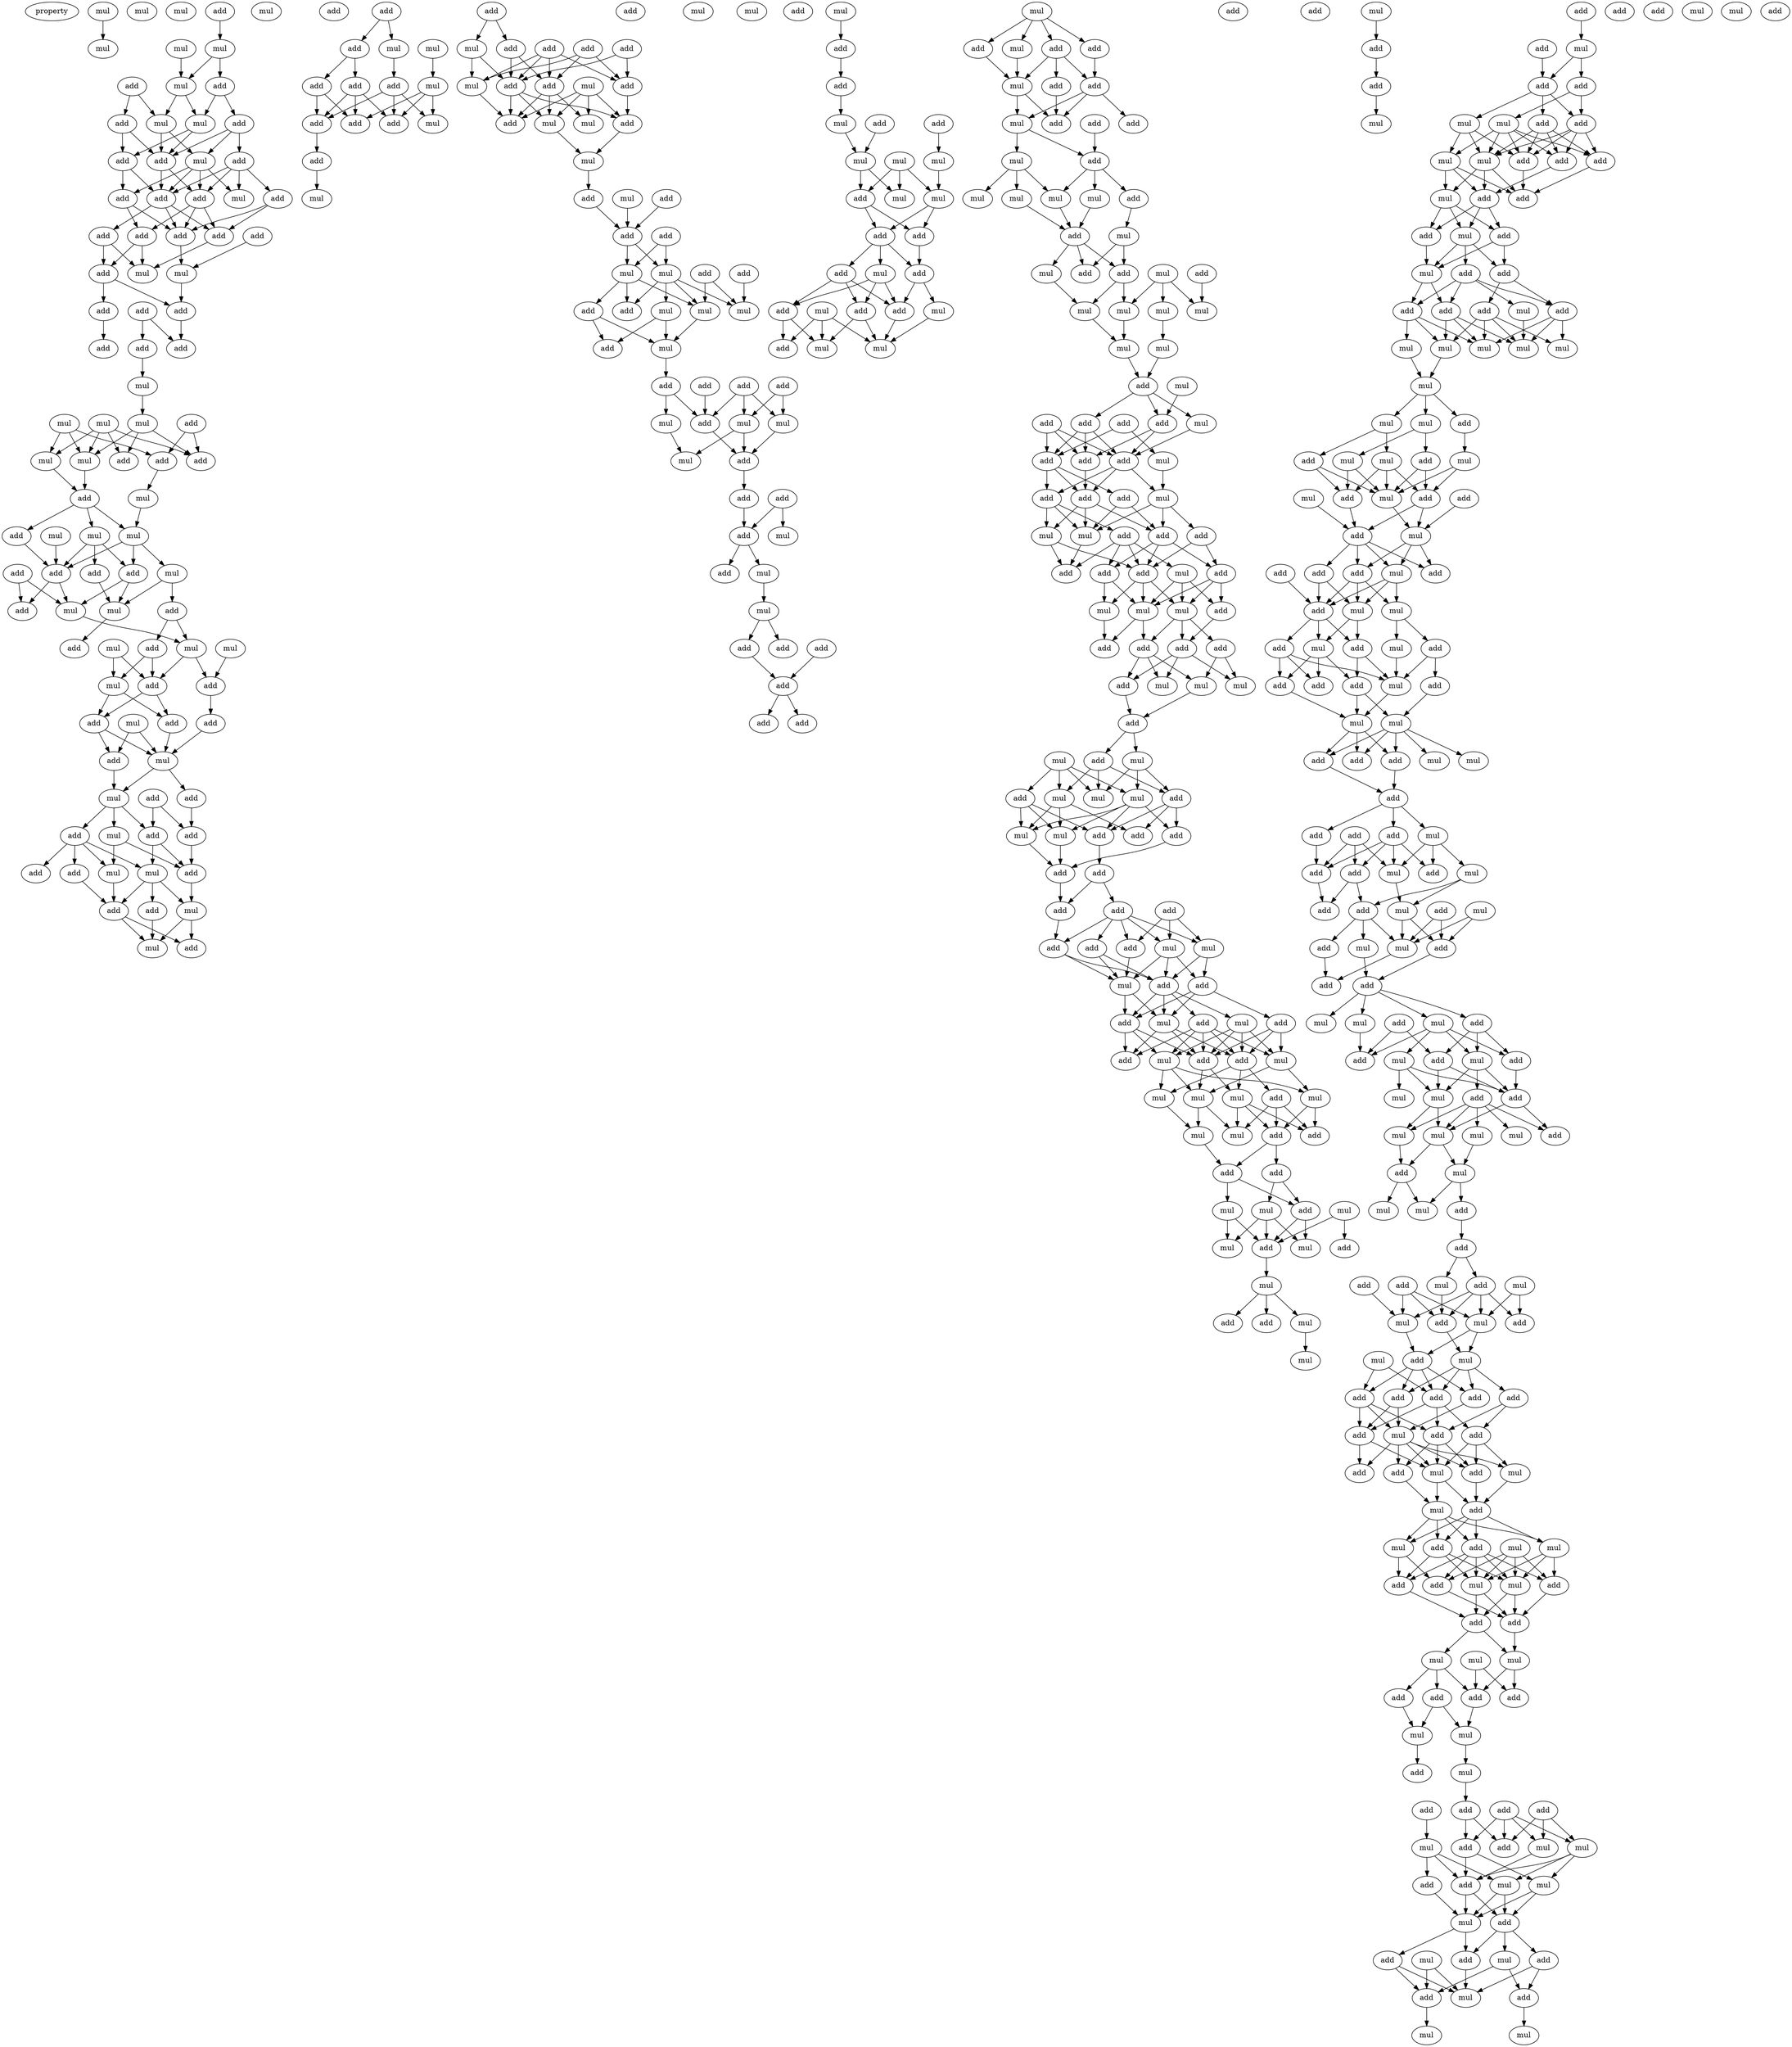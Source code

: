 digraph {
    node [fontcolor=black]
    property [mul=2,lf=1.5]
    0 [ label = mul ];
    1 [ label = mul ];
    2 [ label = mul ];
    3 [ label = mul ];
    4 [ label = add ];
    5 [ label = mul ];
    6 [ label = mul ];
    7 [ label = mul ];
    8 [ label = add ];
    9 [ label = mul ];
    10 [ label = add ];
    11 [ label = add ];
    12 [ label = add ];
    13 [ label = mul ];
    14 [ label = mul ];
    15 [ label = add ];
    16 [ label = add ];
    17 [ label = add ];
    18 [ label = mul ];
    19 [ label = mul ];
    20 [ label = add ];
    21 [ label = add ];
    22 [ label = add ];
    23 [ label = add ];
    24 [ label = add ];
    25 [ label = add ];
    26 [ label = add ];
    27 [ label = add ];
    28 [ label = add ];
    29 [ label = add ];
    30 [ label = mul ];
    31 [ label = mul ];
    32 [ label = add ];
    33 [ label = add ];
    34 [ label = add ];
    35 [ label = add ];
    36 [ label = add ];
    37 [ label = add ];
    38 [ label = add ];
    39 [ label = mul ];
    40 [ label = add ];
    41 [ label = mul ];
    42 [ label = mul ];
    43 [ label = mul ];
    44 [ label = mul ];
    45 [ label = add ];
    46 [ label = add ];
    47 [ label = mul ];
    48 [ label = add ];
    49 [ label = mul ];
    50 [ label = add ];
    51 [ label = mul ];
    52 [ label = mul ];
    53 [ label = mul ];
    54 [ label = add ];
    55 [ label = add ];
    56 [ label = add ];
    57 [ label = add ];
    58 [ label = mul ];
    59 [ label = add ];
    60 [ label = mul ];
    61 [ label = add ];
    62 [ label = mul ];
    63 [ label = add ];
    64 [ label = add ];
    65 [ label = mul ];
    66 [ label = mul ];
    67 [ label = mul ];
    68 [ label = add ];
    69 [ label = add ];
    70 [ label = add ];
    71 [ label = mul ];
    72 [ label = mul ];
    73 [ label = add ];
    74 [ label = add ];
    75 [ label = add ];
    76 [ label = mul ];
    77 [ label = add ];
    78 [ label = mul ];
    79 [ label = add ];
    80 [ label = add ];
    81 [ label = add ];
    82 [ label = add ];
    83 [ label = mul ];
    84 [ label = add ];
    85 [ label = add ];
    86 [ label = add ];
    87 [ label = mul ];
    88 [ label = add ];
    89 [ label = mul ];
    90 [ label = mul ];
    91 [ label = add ];
    92 [ label = add ];
    93 [ label = add ];
    94 [ label = add ];
    95 [ label = mul ];
    96 [ label = mul ];
    97 [ label = add ];
    98 [ label = mul ];
    99 [ label = mul ];
    100 [ label = add ];
    101 [ label = add ];
    102 [ label = add ];
    103 [ label = add ];
    104 [ label = add ];
    105 [ label = add ];
    106 [ label = mul ];
    107 [ label = add ];
    108 [ label = mul ];
    109 [ label = add ];
    110 [ label = add ];
    111 [ label = add ];
    112 [ label = mul ];
    113 [ label = add ];
    114 [ label = add ];
    115 [ label = add ];
    116 [ label = mul ];
    117 [ label = add ];
    118 [ label = add ];
    119 [ label = mul ];
    120 [ label = add ];
    121 [ label = add ];
    122 [ label = mul ];
    123 [ label = mul ];
    124 [ label = mul ];
    125 [ label = mul ];
    126 [ label = add ];
    127 [ label = add ];
    128 [ label = add ];
    129 [ label = add ];
    130 [ label = add ];
    131 [ label = mul ];
    132 [ label = mul ];
    133 [ label = mul ];
    134 [ label = add ];
    135 [ label = add ];
    136 [ label = mul ];
    137 [ label = add ];
    138 [ label = mul ];
    139 [ label = mul ];
    140 [ label = add ];
    141 [ label = add ];
    142 [ label = mul ];
    143 [ label = add ];
    144 [ label = add ];
    145 [ label = add ];
    146 [ label = add ];
    147 [ label = mul ];
    148 [ label = mul ];
    149 [ label = add ];
    150 [ label = mul ];
    151 [ label = add ];
    152 [ label = mul ];
    153 [ label = add ];
    154 [ label = add ];
    155 [ label = mul ];
    156 [ label = add ];
    157 [ label = add ];
    158 [ label = mul ];
    159 [ label = mul ];
    160 [ label = add ];
    161 [ label = add ];
    162 [ label = add ];
    163 [ label = add ];
    164 [ label = add ];
    165 [ label = mul ];
    166 [ label = add ];
    167 [ label = add ];
    168 [ label = mul ];
    169 [ label = add ];
    170 [ label = add ];
    171 [ label = mul ];
    172 [ label = add ];
    173 [ label = add ];
    174 [ label = mul ];
    175 [ label = mul ];
    176 [ label = mul ];
    177 [ label = mul ];
    178 [ label = add ];
    179 [ label = mul ];
    180 [ label = add ];
    181 [ label = add ];
    182 [ label = add ];
    183 [ label = add ];
    184 [ label = mul ];
    185 [ label = add ];
    186 [ label = add ];
    187 [ label = add ];
    188 [ label = mul ];
    189 [ label = mul ];
    190 [ label = mul ];
    191 [ label = add ];
    192 [ label = mul ];
    193 [ label = mul ];
    194 [ label = add ];
    195 [ label = add ];
    196 [ label = mul ];
    197 [ label = add ];
    198 [ label = add ];
    199 [ label = mul ];
    200 [ label = add ];
    201 [ label = add ];
    202 [ label = add ];
    203 [ label = add ];
    204 [ label = add ];
    205 [ label = mul ];
    206 [ label = mul ];
    207 [ label = add ];
    208 [ label = mul ];
    209 [ label = add ];
    210 [ label = mul ];
    211 [ label = mul ];
    212 [ label = mul ];
    213 [ label = add ];
    214 [ label = mul ];
    215 [ label = add ];
    216 [ label = add ];
    217 [ label = add ];
    218 [ label = mul ];
    219 [ label = mul ];
    220 [ label = mul ];
    221 [ label = mul ];
    222 [ label = mul ];
    223 [ label = mul ];
    224 [ label = mul ];
    225 [ label = mul ];
    226 [ label = add ];
    227 [ label = mul ];
    228 [ label = add ];
    229 [ label = mul ];
    230 [ label = add ];
    231 [ label = add ];
    232 [ label = add ];
    233 [ label = add ];
    234 [ label = add ];
    235 [ label = add ];
    236 [ label = mul ];
    237 [ label = add ];
    238 [ label = add ];
    239 [ label = add ];
    240 [ label = mul ];
    241 [ label = add ];
    242 [ label = mul ];
    243 [ label = add ];
    244 [ label = add ];
    245 [ label = mul ];
    246 [ label = mul ];
    247 [ label = add ];
    248 [ label = add ];
    249 [ label = add ];
    250 [ label = add ];
    251 [ label = mul ];
    252 [ label = add ];
    253 [ label = mul ];
    254 [ label = mul ];
    255 [ label = add ];
    256 [ label = add ];
    257 [ label = add ];
    258 [ label = add ];
    259 [ label = mul ];
    260 [ label = add ];
    261 [ label = mul ];
    262 [ label = mul ];
    263 [ label = add ];
    264 [ label = mul ];
    265 [ label = mul ];
    266 [ label = add ];
    267 [ label = mul ];
    268 [ label = add ];
    269 [ label = mul ];
    270 [ label = mul ];
    271 [ label = add ];
    272 [ label = add ];
    273 [ label = mul ];
    274 [ label = add ];
    275 [ label = add ];
    276 [ label = mul ];
    277 [ label = add ];
    278 [ label = add ];
    279 [ label = add ];
    280 [ label = add ];
    281 [ label = add ];
    282 [ label = mul ];
    283 [ label = add ];
    284 [ label = add ];
    285 [ label = mul ];
    286 [ label = add ];
    287 [ label = add ];
    288 [ label = add ];
    289 [ label = mul ];
    290 [ label = add ];
    291 [ label = mul ];
    292 [ label = add ];
    293 [ label = add ];
    294 [ label = mul ];
    295 [ label = add ];
    296 [ label = add ];
    297 [ label = add ];
    298 [ label = mul ];
    299 [ label = mul ];
    300 [ label = mul ];
    301 [ label = mul ];
    302 [ label = mul ];
    303 [ label = add ];
    304 [ label = mul ];
    305 [ label = add ];
    306 [ label = add ];
    307 [ label = mul ];
    308 [ label = mul ];
    309 [ label = add ];
    310 [ label = add ];
    311 [ label = mul ];
    312 [ label = add ];
    313 [ label = mul ];
    314 [ label = mul ];
    315 [ label = mul ];
    316 [ label = add ];
    317 [ label = add ];
    318 [ label = mul ];
    319 [ label = mul ];
    320 [ label = add ];
    321 [ label = mul ];
    322 [ label = add ];
    323 [ label = add ];
    324 [ label = mul ];
    325 [ label = add ];
    326 [ label = mul ];
    327 [ label = add ];
    328 [ label = add ];
    329 [ label = mul ];
    330 [ label = mul ];
    331 [ label = add ];
    332 [ label = add ];
    333 [ label = add ];
    334 [ label = add ];
    335 [ label = add ];
    336 [ label = mul ];
    337 [ label = mul ];
    338 [ label = add ];
    339 [ label = add ];
    340 [ label = mul ];
    341 [ label = add ];
    342 [ label = mul ];
    343 [ label = add ];
    344 [ label = add ];
    345 [ label = mul ];
    346 [ label = add ];
    347 [ label = mul ];
    348 [ label = add ];
    349 [ label = add ];
    350 [ label = add ];
    351 [ label = add ];
    352 [ label = mul ];
    353 [ label = add ];
    354 [ label = add ];
    355 [ label = mul ];
    356 [ label = add ];
    357 [ label = add ];
    358 [ label = mul ];
    359 [ label = mul ];
    360 [ label = mul ];
    361 [ label = mul ];
    362 [ label = mul ];
    363 [ label = mul ];
    364 [ label = mul ];
    365 [ label = add ];
    366 [ label = add ];
    367 [ label = mul ];
    368 [ label = add ];
    369 [ label = mul ];
    370 [ label = add ];
    371 [ label = mul ];
    372 [ label = mul ];
    373 [ label = add ];
    374 [ label = add ];
    375 [ label = mul ];
    376 [ label = add ];
    377 [ label = mul ];
    378 [ label = add ];
    379 [ label = mul ];
    380 [ label = add ];
    381 [ label = mul ];
    382 [ label = add ];
    383 [ label = add ];
    384 [ label = add ];
    385 [ label = mul ];
    386 [ label = mul ];
    387 [ label = add ];
    388 [ label = add ];
    389 [ label = mul ];
    390 [ label = add ];
    391 [ label = mul ];
    392 [ label = add ];
    393 [ label = mul ];
    394 [ label = add ];
    395 [ label = add ];
    396 [ label = add ];
    397 [ label = add ];
    398 [ label = mul ];
    399 [ label = mul ];
    400 [ label = mul ];
    401 [ label = add ];
    402 [ label = add ];
    403 [ label = mul ];
    404 [ label = add ];
    405 [ label = add ];
    406 [ label = add ];
    407 [ label = add ];
    408 [ label = mul ];
    409 [ label = add ];
    410 [ label = add ];
    411 [ label = add ];
    412 [ label = mul ];
    413 [ label = add ];
    414 [ label = mul ];
    415 [ label = add ];
    416 [ label = mul ];
    417 [ label = add ];
    418 [ label = mul ];
    419 [ label = add ];
    420 [ label = mul ];
    421 [ label = mul ];
    422 [ label = add ];
    423 [ label = add ];
    424 [ label = add ];
    425 [ label = add ];
    426 [ label = add ];
    427 [ label = mul ];
    428 [ label = add ];
    429 [ label = mul ];
    430 [ label = mul ];
    431 [ label = mul ];
    432 [ label = add ];
    433 [ label = mul ];
    434 [ label = add ];
    435 [ label = add ];
    436 [ label = add ];
    437 [ label = mul ];
    438 [ label = add ];
    439 [ label = mul ];
    440 [ label = mul ];
    441 [ label = mul ];
    442 [ label = mul ];
    443 [ label = add ];
    444 [ label = mul ];
    445 [ label = mul ];
    446 [ label = add ];
    447 [ label = mul ];
    448 [ label = mul ];
    449 [ label = add ];
    450 [ label = mul ];
    451 [ label = add ];
    452 [ label = mul ];
    453 [ label = mul ];
    454 [ label = add ];
    455 [ label = add ];
    456 [ label = add ];
    457 [ label = add ];
    458 [ label = mul ];
    459 [ label = add ];
    460 [ label = mul ];
    461 [ label = mul ];
    462 [ label = add ];
    463 [ label = mul ];
    464 [ label = add ];
    465 [ label = add ];
    466 [ label = add ];
    467 [ label = add ];
    468 [ label = add ];
    469 [ label = mul ];
    470 [ label = add ];
    471 [ label = add ];
    472 [ label = add ];
    473 [ label = add ];
    474 [ label = add ];
    475 [ label = add ];
    476 [ label = mul ];
    477 [ label = mul ];
    478 [ label = add ];
    479 [ label = mul ];
    480 [ label = mul ];
    481 [ label = mul ];
    482 [ label = add ];
    483 [ label = add ];
    484 [ label = mul ];
    485 [ label = add ];
    486 [ label = mul ];
    487 [ label = add ];
    488 [ label = mul ];
    489 [ label = add ];
    490 [ label = add ];
    491 [ label = add ];
    492 [ label = mul ];
    493 [ label = mul ];
    494 [ label = mul ];
    495 [ label = add ];
    496 [ label = add ];
    497 [ label = add ];
    498 [ label = add ];
    499 [ label = mul ];
    500 [ label = mul ];
    501 [ label = mul ];
    502 [ label = add ];
    503 [ label = add ];
    504 [ label = add ];
    505 [ label = add ];
    506 [ label = add ];
    507 [ label = mul ];
    508 [ label = mul ];
    509 [ label = add ];
    510 [ label = mul ];
    511 [ label = add ];
    512 [ label = mul ];
    513 [ label = add ];
    514 [ label = add ];
    515 [ label = mul ];
    516 [ label = mul ];
    517 [ label = add ];
    518 [ label = mul ];
    519 [ label = add ];
    520 [ label = add ];
    521 [ label = add ];
    522 [ label = mul ];
    523 [ label = add ];
    524 [ label = add ];
    525 [ label = mul ];
    526 [ label = mul ];
    527 [ label = mul ];
    528 [ label = mul ];
    529 [ label = add ];
    0 -> 3 [ name = 0 ];
    4 -> 7 [ name = 1 ];
    6 -> 9 [ name = 2 ];
    7 -> 9 [ name = 3 ];
    7 -> 10 [ name = 4 ];
    8 -> 11 [ name = 5 ];
    8 -> 14 [ name = 6 ];
    9 -> 13 [ name = 7 ];
    9 -> 14 [ name = 8 ];
    10 -> 12 [ name = 9 ];
    10 -> 13 [ name = 10 ];
    11 -> 15 [ name = 11 ];
    11 -> 17 [ name = 12 ];
    12 -> 16 [ name = 13 ];
    12 -> 17 [ name = 14 ];
    12 -> 18 [ name = 15 ];
    13 -> 15 [ name = 16 ];
    13 -> 17 [ name = 17 ];
    14 -> 17 [ name = 18 ];
    14 -> 18 [ name = 19 ];
    15 -> 20 [ name = 20 ];
    15 -> 22 [ name = 21 ];
    16 -> 19 [ name = 22 ];
    16 -> 20 [ name = 23 ];
    16 -> 21 [ name = 24 ];
    16 -> 23 [ name = 25 ];
    17 -> 20 [ name = 26 ];
    17 -> 23 [ name = 27 ];
    18 -> 19 [ name = 28 ];
    18 -> 20 [ name = 29 ];
    18 -> 22 [ name = 30 ];
    18 -> 23 [ name = 31 ];
    20 -> 24 [ name = 32 ];
    20 -> 25 [ name = 33 ];
    20 -> 28 [ name = 34 ];
    21 -> 25 [ name = 35 ];
    21 -> 28 [ name = 36 ];
    22 -> 25 [ name = 37 ];
    22 -> 27 [ name = 38 ];
    23 -> 25 [ name = 39 ];
    23 -> 27 [ name = 40 ];
    23 -> 28 [ name = 41 ];
    24 -> 29 [ name = 42 ];
    24 -> 31 [ name = 43 ];
    25 -> 30 [ name = 44 ];
    26 -> 30 [ name = 45 ];
    27 -> 29 [ name = 46 ];
    27 -> 31 [ name = 47 ];
    28 -> 31 [ name = 48 ];
    29 -> 32 [ name = 49 ];
    29 -> 34 [ name = 50 ];
    30 -> 32 [ name = 51 ];
    32 -> 35 [ name = 52 ];
    33 -> 35 [ name = 53 ];
    33 -> 37 [ name = 54 ];
    34 -> 38 [ name = 55 ];
    37 -> 39 [ name = 56 ];
    39 -> 42 [ name = 57 ];
    40 -> 46 [ name = 58 ];
    40 -> 48 [ name = 59 ];
    41 -> 44 [ name = 60 ];
    41 -> 45 [ name = 61 ];
    41 -> 46 [ name = 62 ];
    41 -> 47 [ name = 63 ];
    42 -> 44 [ name = 64 ];
    42 -> 45 [ name = 65 ];
    42 -> 46 [ name = 66 ];
    43 -> 44 [ name = 67 ];
    43 -> 47 [ name = 68 ];
    43 -> 48 [ name = 69 ];
    44 -> 50 [ name = 70 ];
    47 -> 50 [ name = 71 ];
    48 -> 49 [ name = 72 ];
    49 -> 52 [ name = 73 ];
    50 -> 51 [ name = 74 ];
    50 -> 52 [ name = 75 ];
    50 -> 54 [ name = 76 ];
    51 -> 55 [ name = 77 ];
    51 -> 56 [ name = 78 ];
    51 -> 59 [ name = 79 ];
    52 -> 55 [ name = 80 ];
    52 -> 56 [ name = 81 ];
    52 -> 58 [ name = 82 ];
    53 -> 56 [ name = 83 ];
    54 -> 56 [ name = 84 ];
    55 -> 60 [ name = 85 ];
    55 -> 62 [ name = 86 ];
    56 -> 60 [ name = 87 ];
    56 -> 63 [ name = 88 ];
    57 -> 60 [ name = 89 ];
    57 -> 63 [ name = 90 ];
    58 -> 61 [ name = 91 ];
    58 -> 62 [ name = 92 ];
    59 -> 62 [ name = 93 ];
    60 -> 67 [ name = 94 ];
    61 -> 67 [ name = 95 ];
    61 -> 68 [ name = 96 ];
    62 -> 64 [ name = 97 ];
    65 -> 69 [ name = 98 ];
    66 -> 70 [ name = 99 ];
    66 -> 71 [ name = 100 ];
    67 -> 69 [ name = 101 ];
    67 -> 70 [ name = 102 ];
    68 -> 70 [ name = 103 ];
    68 -> 71 [ name = 104 ];
    69 -> 74 [ name = 105 ];
    70 -> 73 [ name = 106 ];
    70 -> 75 [ name = 107 ];
    71 -> 73 [ name = 108 ];
    71 -> 75 [ name = 109 ];
    72 -> 76 [ name = 110 ];
    72 -> 77 [ name = 111 ];
    73 -> 76 [ name = 112 ];
    73 -> 77 [ name = 113 ];
    74 -> 76 [ name = 114 ];
    75 -> 76 [ name = 115 ];
    76 -> 78 [ name = 116 ];
    76 -> 80 [ name = 117 ];
    77 -> 78 [ name = 118 ];
    78 -> 81 [ name = 119 ];
    78 -> 82 [ name = 120 ];
    78 -> 83 [ name = 121 ];
    79 -> 82 [ name = 122 ];
    79 -> 84 [ name = 123 ];
    80 -> 84 [ name = 124 ];
    81 -> 85 [ name = 125 ];
    81 -> 86 [ name = 126 ];
    81 -> 87 [ name = 127 ];
    81 -> 89 [ name = 128 ];
    82 -> 88 [ name = 129 ];
    82 -> 89 [ name = 130 ];
    83 -> 87 [ name = 131 ];
    83 -> 88 [ name = 132 ];
    84 -> 88 [ name = 133 ];
    85 -> 92 [ name = 134 ];
    87 -> 92 [ name = 135 ];
    88 -> 90 [ name = 136 ];
    89 -> 90 [ name = 137 ];
    89 -> 91 [ name = 138 ];
    89 -> 92 [ name = 139 ];
    90 -> 94 [ name = 140 ];
    90 -> 95 [ name = 141 ];
    91 -> 95 [ name = 142 ];
    92 -> 94 [ name = 143 ];
    92 -> 95 [ name = 144 ];
    93 -> 96 [ name = 145 ];
    93 -> 97 [ name = 146 ];
    96 -> 101 [ name = 147 ];
    97 -> 100 [ name = 148 ];
    97 -> 102 [ name = 149 ];
    98 -> 99 [ name = 150 ];
    99 -> 104 [ name = 151 ];
    99 -> 105 [ name = 152 ];
    99 -> 106 [ name = 153 ];
    100 -> 103 [ name = 154 ];
    100 -> 105 [ name = 155 ];
    101 -> 103 [ name = 156 ];
    101 -> 104 [ name = 157 ];
    101 -> 106 [ name = 158 ];
    102 -> 103 [ name = 159 ];
    102 -> 104 [ name = 160 ];
    102 -> 105 [ name = 161 ];
    103 -> 107 [ name = 162 ];
    107 -> 108 [ name = 163 ];
    109 -> 112 [ name = 164 ];
    109 -> 114 [ name = 165 ];
    110 -> 115 [ name = 166 ];
    110 -> 118 [ name = 167 ];
    110 -> 119 [ name = 168 ];
    111 -> 117 [ name = 169 ];
    111 -> 118 [ name = 170 ];
    112 -> 117 [ name = 171 ];
    112 -> 119 [ name = 172 ];
    113 -> 115 [ name = 173 ];
    113 -> 117 [ name = 174 ];
    113 -> 118 [ name = 175 ];
    113 -> 119 [ name = 176 ];
    114 -> 115 [ name = 177 ];
    114 -> 117 [ name = 178 ];
    115 -> 120 [ name = 179 ];
    115 -> 122 [ name = 180 ];
    115 -> 123 [ name = 181 ];
    116 -> 120 [ name = 182 ];
    116 -> 121 [ name = 183 ];
    116 -> 122 [ name = 184 ];
    116 -> 123 [ name = 185 ];
    117 -> 120 [ name = 186 ];
    117 -> 121 [ name = 187 ];
    117 -> 123 [ name = 188 ];
    118 -> 121 [ name = 189 ];
    119 -> 120 [ name = 190 ];
    121 -> 124 [ name = 191 ];
    123 -> 124 [ name = 192 ];
    124 -> 126 [ name = 193 ];
    125 -> 130 [ name = 194 ];
    126 -> 130 [ name = 195 ];
    128 -> 130 [ name = 196 ];
    129 -> 131 [ name = 197 ];
    129 -> 133 [ name = 198 ];
    130 -> 131 [ name = 199 ];
    130 -> 133 [ name = 200 ];
    131 -> 136 [ name = 201 ];
    131 -> 137 [ name = 202 ];
    131 -> 140 [ name = 203 ];
    133 -> 136 [ name = 204 ];
    133 -> 138 [ name = 205 ];
    133 -> 139 [ name = 206 ];
    133 -> 140 [ name = 207 ];
    134 -> 139 [ name = 208 ];
    135 -> 136 [ name = 209 ];
    135 -> 139 [ name = 210 ];
    136 -> 142 [ name = 211 ];
    137 -> 141 [ name = 212 ];
    137 -> 142 [ name = 213 ];
    138 -> 141 [ name = 214 ];
    138 -> 142 [ name = 215 ];
    142 -> 144 [ name = 216 ];
    143 -> 147 [ name = 217 ];
    143 -> 148 [ name = 218 ];
    144 -> 149 [ name = 219 ];
    144 -> 150 [ name = 220 ];
    145 -> 149 [ name = 221 ];
    146 -> 147 [ name = 222 ];
    146 -> 148 [ name = 223 ];
    146 -> 149 [ name = 224 ];
    147 -> 151 [ name = 225 ];
    148 -> 151 [ name = 226 ];
    148 -> 152 [ name = 227 ];
    149 -> 151 [ name = 228 ];
    150 -> 152 [ name = 229 ];
    151 -> 154 [ name = 230 ];
    153 -> 155 [ name = 231 ];
    153 -> 156 [ name = 232 ];
    154 -> 156 [ name = 233 ];
    156 -> 157 [ name = 234 ];
    156 -> 158 [ name = 235 ];
    158 -> 159 [ name = 236 ];
    159 -> 161 [ name = 237 ];
    159 -> 162 [ name = 238 ];
    160 -> 163 [ name = 239 ];
    161 -> 163 [ name = 240 ];
    163 -> 164 [ name = 241 ];
    163 -> 167 [ name = 242 ];
    168 -> 169 [ name = 243 ];
    169 -> 170 [ name = 244 ];
    170 -> 171 [ name = 245 ];
    171 -> 176 [ name = 246 ];
    172 -> 176 [ name = 247 ];
    173 -> 175 [ name = 248 ];
    174 -> 177 [ name = 249 ];
    174 -> 178 [ name = 250 ];
    174 -> 179 [ name = 251 ];
    175 -> 179 [ name = 252 ];
    176 -> 177 [ name = 253 ];
    176 -> 178 [ name = 254 ];
    178 -> 180 [ name = 255 ];
    178 -> 181 [ name = 256 ];
    179 -> 180 [ name = 257 ];
    179 -> 181 [ name = 258 ];
    180 -> 182 [ name = 259 ];
    180 -> 183 [ name = 260 ];
    180 -> 184 [ name = 261 ];
    181 -> 182 [ name = 262 ];
    182 -> 187 [ name = 263 ];
    182 -> 188 [ name = 264 ];
    183 -> 185 [ name = 265 ];
    183 -> 186 [ name = 266 ];
    183 -> 187 [ name = 267 ];
    184 -> 185 [ name = 268 ];
    184 -> 186 [ name = 269 ];
    184 -> 187 [ name = 270 ];
    185 -> 190 [ name = 271 ];
    185 -> 191 [ name = 272 ];
    186 -> 190 [ name = 273 ];
    186 -> 192 [ name = 274 ];
    187 -> 192 [ name = 275 ];
    188 -> 192 [ name = 276 ];
    189 -> 190 [ name = 277 ];
    189 -> 191 [ name = 278 ];
    189 -> 192 [ name = 279 ];
    193 -> 194 [ name = 280 ];
    193 -> 196 [ name = 281 ];
    193 -> 197 [ name = 282 ];
    193 -> 198 [ name = 283 ];
    194 -> 199 [ name = 284 ];
    194 -> 200 [ name = 285 ];
    194 -> 201 [ name = 286 ];
    196 -> 199 [ name = 287 ];
    197 -> 199 [ name = 288 ];
    198 -> 200 [ name = 289 ];
    199 -> 203 [ name = 290 ];
    199 -> 205 [ name = 291 ];
    200 -> 203 [ name = 292 ];
    200 -> 204 [ name = 293 ];
    200 -> 205 [ name = 294 ];
    201 -> 203 [ name = 295 ];
    202 -> 207 [ name = 296 ];
    205 -> 206 [ name = 297 ];
    205 -> 207 [ name = 298 ];
    206 -> 210 [ name = 299 ];
    206 -> 211 [ name = 300 ];
    206 -> 212 [ name = 301 ];
    207 -> 208 [ name = 302 ];
    207 -> 209 [ name = 303 ];
    207 -> 210 [ name = 304 ];
    208 -> 213 [ name = 305 ];
    209 -> 214 [ name = 306 ];
    210 -> 213 [ name = 307 ];
    212 -> 213 [ name = 308 ];
    213 -> 216 [ name = 309 ];
    213 -> 217 [ name = 310 ];
    213 -> 218 [ name = 311 ];
    214 -> 216 [ name = 312 ];
    214 -> 217 [ name = 313 ];
    215 -> 222 [ name = 314 ];
    216 -> 221 [ name = 315 ];
    216 -> 223 [ name = 316 ];
    218 -> 221 [ name = 317 ];
    219 -> 220 [ name = 318 ];
    219 -> 222 [ name = 319 ];
    219 -> 223 [ name = 320 ];
    220 -> 225 [ name = 321 ];
    221 -> 224 [ name = 322 ];
    223 -> 224 [ name = 323 ];
    224 -> 226 [ name = 324 ];
    225 -> 226 [ name = 325 ];
    226 -> 228 [ name = 326 ];
    226 -> 229 [ name = 327 ];
    226 -> 231 [ name = 328 ];
    227 -> 228 [ name = 329 ];
    228 -> 234 [ name = 330 ];
    228 -> 235 [ name = 331 ];
    229 -> 234 [ name = 332 ];
    230 -> 233 [ name = 333 ];
    230 -> 236 [ name = 334 ];
    231 -> 233 [ name = 335 ];
    231 -> 234 [ name = 336 ];
    231 -> 235 [ name = 337 ];
    232 -> 233 [ name = 338 ];
    232 -> 234 [ name = 339 ];
    232 -> 235 [ name = 340 ];
    233 -> 237 [ name = 341 ];
    233 -> 238 [ name = 342 ];
    233 -> 239 [ name = 343 ];
    234 -> 237 [ name = 344 ];
    234 -> 238 [ name = 345 ];
    234 -> 240 [ name = 346 ];
    235 -> 237 [ name = 347 ];
    236 -> 240 [ name = 348 ];
    237 -> 241 [ name = 349 ];
    237 -> 242 [ name = 350 ];
    237 -> 245 [ name = 351 ];
    238 -> 242 [ name = 352 ];
    238 -> 244 [ name = 353 ];
    238 -> 245 [ name = 354 ];
    239 -> 241 [ name = 355 ];
    239 -> 245 [ name = 356 ];
    240 -> 241 [ name = 357 ];
    240 -> 243 [ name = 358 ];
    240 -> 245 [ name = 359 ];
    241 -> 247 [ name = 360 ];
    241 -> 249 [ name = 361 ];
    241 -> 250 [ name = 362 ];
    242 -> 248 [ name = 363 ];
    242 -> 249 [ name = 364 ];
    243 -> 247 [ name = 365 ];
    243 -> 249 [ name = 366 ];
    244 -> 246 [ name = 367 ];
    244 -> 248 [ name = 368 ];
    244 -> 249 [ name = 369 ];
    244 -> 250 [ name = 370 ];
    245 -> 248 [ name = 371 ];
    246 -> 251 [ name = 372 ];
    246 -> 252 [ name = 373 ];
    246 -> 253 [ name = 374 ];
    247 -> 251 [ name = 375 ];
    247 -> 252 [ name = 376 ];
    247 -> 253 [ name = 377 ];
    249 -> 251 [ name = 378 ];
    249 -> 253 [ name = 379 ];
    249 -> 254 [ name = 380 ];
    250 -> 253 [ name = 381 ];
    250 -> 254 [ name = 382 ];
    251 -> 255 [ name = 383 ];
    251 -> 257 [ name = 384 ];
    251 -> 258 [ name = 385 ];
    252 -> 255 [ name = 386 ];
    253 -> 256 [ name = 387 ];
    253 -> 257 [ name = 388 ];
    254 -> 256 [ name = 389 ];
    255 -> 259 [ name = 390 ];
    255 -> 260 [ name = 391 ];
    255 -> 262 [ name = 392 ];
    257 -> 260 [ name = 393 ];
    257 -> 261 [ name = 394 ];
    257 -> 262 [ name = 395 ];
    258 -> 259 [ name = 396 ];
    258 -> 261 [ name = 397 ];
    260 -> 263 [ name = 398 ];
    261 -> 263 [ name = 399 ];
    263 -> 265 [ name = 400 ];
    263 -> 266 [ name = 401 ];
    264 -> 267 [ name = 402 ];
    264 -> 268 [ name = 403 ];
    264 -> 269 [ name = 404 ];
    264 -> 270 [ name = 405 ];
    265 -> 269 [ name = 406 ];
    265 -> 270 [ name = 407 ];
    265 -> 271 [ name = 408 ];
    266 -> 267 [ name = 409 ];
    266 -> 270 [ name = 410 ];
    266 -> 271 [ name = 411 ];
    267 -> 273 [ name = 412 ];
    267 -> 274 [ name = 413 ];
    267 -> 276 [ name = 414 ];
    268 -> 273 [ name = 415 ];
    268 -> 275 [ name = 416 ];
    268 -> 276 [ name = 417 ];
    269 -> 272 [ name = 418 ];
    269 -> 273 [ name = 419 ];
    269 -> 275 [ name = 420 ];
    269 -> 276 [ name = 421 ];
    271 -> 272 [ name = 422 ];
    271 -> 274 [ name = 423 ];
    271 -> 275 [ name = 424 ];
    272 -> 277 [ name = 425 ];
    273 -> 277 [ name = 426 ];
    275 -> 278 [ name = 427 ];
    276 -> 277 [ name = 428 ];
    277 -> 279 [ name = 429 ];
    278 -> 279 [ name = 430 ];
    278 -> 280 [ name = 431 ];
    279 -> 283 [ name = 432 ];
    280 -> 282 [ name = 433 ];
    280 -> 283 [ name = 434 ];
    280 -> 284 [ name = 435 ];
    280 -> 285 [ name = 436 ];
    280 -> 286 [ name = 437 ];
    281 -> 282 [ name = 438 ];
    281 -> 285 [ name = 439 ];
    281 -> 286 [ name = 440 ];
    282 -> 287 [ name = 441 ];
    282 -> 288 [ name = 442 ];
    282 -> 289 [ name = 443 ];
    283 -> 287 [ name = 444 ];
    283 -> 289 [ name = 445 ];
    284 -> 287 [ name = 446 ];
    284 -> 289 [ name = 447 ];
    285 -> 287 [ name = 448 ];
    285 -> 288 [ name = 449 ];
    286 -> 289 [ name = 450 ];
    287 -> 290 [ name = 451 ];
    287 -> 291 [ name = 452 ];
    287 -> 293 [ name = 453 ];
    287 -> 294 [ name = 454 ];
    288 -> 291 [ name = 455 ];
    288 -> 292 [ name = 456 ];
    288 -> 293 [ name = 457 ];
    289 -> 291 [ name = 458 ];
    289 -> 293 [ name = 459 ];
    290 -> 295 [ name = 460 ];
    290 -> 296 [ name = 461 ];
    290 -> 297 [ name = 462 ];
    290 -> 298 [ name = 463 ];
    290 -> 299 [ name = 464 ];
    291 -> 295 [ name = 465 ];
    291 -> 296 [ name = 466 ];
    291 -> 297 [ name = 467 ];
    292 -> 296 [ name = 468 ];
    292 -> 297 [ name = 469 ];
    292 -> 299 [ name = 470 ];
    293 -> 295 [ name = 471 ];
    293 -> 297 [ name = 472 ];
    293 -> 298 [ name = 473 ];
    294 -> 296 [ name = 474 ];
    294 -> 297 [ name = 475 ];
    294 -> 298 [ name = 476 ];
    294 -> 299 [ name = 477 ];
    296 -> 301 [ name = 478 ];
    296 -> 302 [ name = 479 ];
    296 -> 303 [ name = 480 ];
    297 -> 301 [ name = 481 ];
    297 -> 304 [ name = 482 ];
    298 -> 300 [ name = 483 ];
    298 -> 302 [ name = 484 ];
    298 -> 304 [ name = 485 ];
    299 -> 300 [ name = 486 ];
    299 -> 304 [ name = 487 ];
    300 -> 305 [ name = 488 ];
    300 -> 306 [ name = 489 ];
    301 -> 305 [ name = 490 ];
    301 -> 306 [ name = 491 ];
    301 -> 308 [ name = 492 ];
    302 -> 307 [ name = 493 ];
    303 -> 305 [ name = 494 ];
    303 -> 306 [ name = 495 ];
    303 -> 308 [ name = 496 ];
    304 -> 307 [ name = 497 ];
    304 -> 308 [ name = 498 ];
    305 -> 309 [ name = 499 ];
    305 -> 310 [ name = 500 ];
    307 -> 310 [ name = 501 ];
    309 -> 311 [ name = 502 ];
    309 -> 312 [ name = 503 ];
    310 -> 312 [ name = 504 ];
    310 -> 313 [ name = 505 ];
    311 -> 315 [ name = 506 ];
    311 -> 316 [ name = 507 ];
    311 -> 318 [ name = 508 ];
    312 -> 315 [ name = 509 ];
    312 -> 316 [ name = 510 ];
    313 -> 316 [ name = 511 ];
    313 -> 318 [ name = 512 ];
    314 -> 316 [ name = 513 ];
    314 -> 317 [ name = 514 ];
    316 -> 319 [ name = 515 ];
    319 -> 322 [ name = 516 ];
    319 -> 323 [ name = 517 ];
    319 -> 324 [ name = 518 ];
    321 -> 325 [ name = 519 ];
    324 -> 326 [ name = 520 ];
    325 -> 328 [ name = 521 ];
    327 -> 329 [ name = 522 ];
    328 -> 330 [ name = 523 ];
    329 -> 332 [ name = 524 ];
    329 -> 333 [ name = 525 ];
    331 -> 332 [ name = 526 ];
    332 -> 334 [ name = 527 ];
    332 -> 335 [ name = 528 ];
    332 -> 336 [ name = 529 ];
    333 -> 335 [ name = 530 ];
    333 -> 337 [ name = 531 ];
    334 -> 338 [ name = 532 ];
    334 -> 339 [ name = 533 ];
    334 -> 340 [ name = 534 ];
    334 -> 341 [ name = 535 ];
    335 -> 338 [ name = 536 ];
    335 -> 339 [ name = 537 ];
    335 -> 340 [ name = 538 ];
    335 -> 341 [ name = 539 ];
    336 -> 338 [ name = 540 ];
    336 -> 340 [ name = 541 ];
    336 -> 342 [ name = 542 ];
    337 -> 338 [ name = 543 ];
    337 -> 339 [ name = 544 ];
    337 -> 340 [ name = 545 ];
    337 -> 341 [ name = 546 ];
    337 -> 342 [ name = 547 ];
    338 -> 344 [ name = 548 ];
    339 -> 343 [ name = 549 ];
    340 -> 343 [ name = 550 ];
    340 -> 344 [ name = 551 ];
    340 -> 345 [ name = 552 ];
    341 -> 344 [ name = 553 ];
    342 -> 343 [ name = 554 ];
    342 -> 344 [ name = 555 ];
    342 -> 345 [ name = 556 ];
    343 -> 346 [ name = 557 ];
    343 -> 347 [ name = 558 ];
    343 -> 348 [ name = 559 ];
    345 -> 346 [ name = 560 ];
    345 -> 347 [ name = 561 ];
    345 -> 348 [ name = 562 ];
    346 -> 352 [ name = 563 ];
    347 -> 349 [ name = 564 ];
    347 -> 350 [ name = 565 ];
    347 -> 352 [ name = 566 ];
    348 -> 349 [ name = 567 ];
    348 -> 352 [ name = 568 ];
    349 -> 353 [ name = 569 ];
    349 -> 357 [ name = 570 ];
    350 -> 353 [ name = 571 ];
    350 -> 354 [ name = 572 ];
    350 -> 355 [ name = 573 ];
    350 -> 356 [ name = 574 ];
    352 -> 354 [ name = 575 ];
    352 -> 356 [ name = 576 ];
    353 -> 359 [ name = 577 ];
    353 -> 360 [ name = 578 ];
    353 -> 361 [ name = 579 ];
    354 -> 358 [ name = 580 ];
    354 -> 359 [ name = 581 ];
    354 -> 362 [ name = 582 ];
    355 -> 361 [ name = 583 ];
    356 -> 358 [ name = 584 ];
    356 -> 359 [ name = 585 ];
    356 -> 361 [ name = 586 ];
    357 -> 358 [ name = 587 ];
    357 -> 359 [ name = 588 ];
    357 -> 360 [ name = 589 ];
    357 -> 361 [ name = 590 ];
    358 -> 363 [ name = 591 ];
    362 -> 363 [ name = 592 ];
    363 -> 364 [ name = 593 ];
    363 -> 365 [ name = 594 ];
    363 -> 367 [ name = 595 ];
    364 -> 369 [ name = 596 ];
    364 -> 370 [ name = 597 ];
    365 -> 371 [ name = 598 ];
    367 -> 368 [ name = 599 ];
    367 -> 372 [ name = 600 ];
    368 -> 376 [ name = 601 ];
    368 -> 377 [ name = 602 ];
    369 -> 374 [ name = 603 ];
    369 -> 376 [ name = 604 ];
    369 -> 377 [ name = 605 ];
    370 -> 374 [ name = 606 ];
    370 -> 377 [ name = 607 ];
    371 -> 376 [ name = 608 ];
    371 -> 377 [ name = 609 ];
    372 -> 374 [ name = 610 ];
    372 -> 377 [ name = 611 ];
    373 -> 379 [ name = 612 ];
    374 -> 378 [ name = 613 ];
    375 -> 378 [ name = 614 ];
    376 -> 378 [ name = 615 ];
    376 -> 379 [ name = 616 ];
    377 -> 379 [ name = 617 ];
    378 -> 380 [ name = 618 ];
    378 -> 381 [ name = 619 ];
    378 -> 383 [ name = 620 ];
    378 -> 384 [ name = 621 ];
    379 -> 380 [ name = 622 ];
    379 -> 381 [ name = 623 ];
    379 -> 383 [ name = 624 ];
    381 -> 385 [ name = 625 ];
    381 -> 386 [ name = 626 ];
    381 -> 387 [ name = 627 ];
    382 -> 387 [ name = 628 ];
    383 -> 385 [ name = 629 ];
    383 -> 386 [ name = 630 ];
    383 -> 387 [ name = 631 ];
    384 -> 385 [ name = 632 ];
    384 -> 387 [ name = 633 ];
    385 -> 391 [ name = 634 ];
    385 -> 392 [ name = 635 ];
    386 -> 389 [ name = 636 ];
    386 -> 390 [ name = 637 ];
    387 -> 388 [ name = 638 ];
    387 -> 391 [ name = 639 ];
    387 -> 392 [ name = 640 ];
    388 -> 393 [ name = 641 ];
    388 -> 394 [ name = 642 ];
    388 -> 396 [ name = 643 ];
    389 -> 393 [ name = 644 ];
    390 -> 393 [ name = 645 ];
    390 -> 397 [ name = 646 ];
    391 -> 394 [ name = 647 ];
    391 -> 395 [ name = 648 ];
    391 -> 396 [ name = 649 ];
    392 -> 393 [ name = 650 ];
    392 -> 395 [ name = 651 ];
    393 -> 398 [ name = 652 ];
    395 -> 398 [ name = 653 ];
    395 -> 399 [ name = 654 ];
    396 -> 398 [ name = 655 ];
    397 -> 399 [ name = 656 ];
    398 -> 401 [ name = 657 ];
    398 -> 402 [ name = 658 ];
    398 -> 404 [ name = 659 ];
    399 -> 400 [ name = 660 ];
    399 -> 401 [ name = 661 ];
    399 -> 402 [ name = 662 ];
    399 -> 403 [ name = 663 ];
    399 -> 404 [ name = 664 ];
    401 -> 405 [ name = 665 ];
    404 -> 405 [ name = 666 ];
    405 -> 406 [ name = 667 ];
    405 -> 407 [ name = 668 ];
    405 -> 408 [ name = 669 ];
    406 -> 413 [ name = 670 ];
    407 -> 410 [ name = 671 ];
    407 -> 411 [ name = 672 ];
    407 -> 413 [ name = 673 ];
    407 -> 414 [ name = 674 ];
    408 -> 411 [ name = 675 ];
    408 -> 412 [ name = 676 ];
    408 -> 414 [ name = 677 ];
    409 -> 410 [ name = 678 ];
    409 -> 413 [ name = 679 ];
    409 -> 414 [ name = 680 ];
    410 -> 417 [ name = 681 ];
    410 -> 419 [ name = 682 ];
    412 -> 418 [ name = 683 ];
    412 -> 419 [ name = 684 ];
    413 -> 417 [ name = 685 ];
    414 -> 418 [ name = 686 ];
    415 -> 421 [ name = 687 ];
    415 -> 423 [ name = 688 ];
    416 -> 421 [ name = 689 ];
    416 -> 423 [ name = 690 ];
    418 -> 421 [ name = 691 ];
    418 -> 423 [ name = 692 ];
    419 -> 420 [ name = 693 ];
    419 -> 421 [ name = 694 ];
    419 -> 422 [ name = 695 ];
    420 -> 425 [ name = 696 ];
    421 -> 424 [ name = 697 ];
    422 -> 424 [ name = 698 ];
    423 -> 425 [ name = 699 ];
    425 -> 426 [ name = 700 ];
    425 -> 427 [ name = 701 ];
    425 -> 429 [ name = 702 ];
    425 -> 430 [ name = 703 ];
    426 -> 431 [ name = 704 ];
    426 -> 432 [ name = 705 ];
    426 -> 434 [ name = 706 ];
    428 -> 432 [ name = 707 ];
    428 -> 435 [ name = 708 ];
    429 -> 435 [ name = 709 ];
    430 -> 431 [ name = 710 ];
    430 -> 433 [ name = 711 ];
    430 -> 434 [ name = 712 ];
    430 -> 435 [ name = 713 ];
    431 -> 436 [ name = 714 ];
    431 -> 437 [ name = 715 ];
    431 -> 438 [ name = 716 ];
    432 -> 437 [ name = 717 ];
    432 -> 438 [ name = 718 ];
    433 -> 437 [ name = 719 ];
    433 -> 438 [ name = 720 ];
    433 -> 439 [ name = 721 ];
    434 -> 438 [ name = 722 ];
    436 -> 440 [ name = 723 ];
    436 -> 441 [ name = 724 ];
    436 -> 442 [ name = 725 ];
    436 -> 443 [ name = 726 ];
    436 -> 444 [ name = 727 ];
    437 -> 442 [ name = 728 ];
    437 -> 444 [ name = 729 ];
    438 -> 442 [ name = 730 ];
    438 -> 443 [ name = 731 ];
    440 -> 445 [ name = 732 ];
    442 -> 445 [ name = 733 ];
    442 -> 446 [ name = 734 ];
    444 -> 446 [ name = 735 ];
    445 -> 447 [ name = 736 ];
    445 -> 449 [ name = 737 ];
    446 -> 447 [ name = 738 ];
    446 -> 448 [ name = 739 ];
    449 -> 451 [ name = 740 ];
    451 -> 453 [ name = 741 ];
    451 -> 456 [ name = 742 ];
    452 -> 459 [ name = 743 ];
    452 -> 460 [ name = 744 ];
    453 -> 457 [ name = 745 ];
    454 -> 458 [ name = 746 ];
    455 -> 457 [ name = 747 ];
    455 -> 458 [ name = 748 ];
    455 -> 460 [ name = 749 ];
    456 -> 457 [ name = 750 ];
    456 -> 458 [ name = 751 ];
    456 -> 459 [ name = 752 ];
    456 -> 460 [ name = 753 ];
    457 -> 463 [ name = 754 ];
    458 -> 462 [ name = 755 ];
    460 -> 462 [ name = 756 ];
    460 -> 463 [ name = 757 ];
    461 -> 465 [ name = 758 ];
    461 -> 467 [ name = 759 ];
    462 -> 465 [ name = 760 ];
    462 -> 466 [ name = 761 ];
    462 -> 467 [ name = 762 ];
    462 -> 468 [ name = 763 ];
    463 -> 464 [ name = 764 ];
    463 -> 465 [ name = 765 ];
    463 -> 466 [ name = 766 ];
    463 -> 468 [ name = 767 ];
    464 -> 470 [ name = 768 ];
    464 -> 472 [ name = 769 ];
    465 -> 470 [ name = 770 ];
    465 -> 471 [ name = 771 ];
    465 -> 472 [ name = 772 ];
    466 -> 469 [ name = 773 ];
    467 -> 469 [ name = 774 ];
    467 -> 471 [ name = 775 ];
    467 -> 472 [ name = 776 ];
    468 -> 469 [ name = 777 ];
    468 -> 471 [ name = 778 ];
    469 -> 473 [ name = 779 ];
    469 -> 474 [ name = 780 ];
    469 -> 475 [ name = 781 ];
    469 -> 476 [ name = 782 ];
    469 -> 477 [ name = 783 ];
    470 -> 473 [ name = 784 ];
    470 -> 476 [ name = 785 ];
    470 -> 477 [ name = 786 ];
    471 -> 475 [ name = 787 ];
    471 -> 477 [ name = 788 ];
    472 -> 473 [ name = 789 ];
    472 -> 474 [ name = 790 ];
    472 -> 477 [ name = 791 ];
    473 -> 478 [ name = 792 ];
    474 -> 479 [ name = 793 ];
    476 -> 478 [ name = 794 ];
    477 -> 478 [ name = 795 ];
    477 -> 479 [ name = 796 ];
    478 -> 481 [ name = 797 ];
    478 -> 482 [ name = 798 ];
    478 -> 483 [ name = 799 ];
    478 -> 484 [ name = 800 ];
    479 -> 481 [ name = 801 ];
    479 -> 482 [ name = 802 ];
    479 -> 483 [ name = 803 ];
    479 -> 484 [ name = 804 ];
    480 -> 486 [ name = 805 ];
    480 -> 487 [ name = 806 ];
    480 -> 488 [ name = 807 ];
    480 -> 489 [ name = 808 ];
    481 -> 485 [ name = 809 ];
    481 -> 489 [ name = 810 ];
    482 -> 485 [ name = 811 ];
    482 -> 486 [ name = 812 ];
    482 -> 488 [ name = 813 ];
    483 -> 485 [ name = 814 ];
    483 -> 486 [ name = 815 ];
    483 -> 487 [ name = 816 ];
    483 -> 488 [ name = 817 ];
    483 -> 489 [ name = 818 ];
    484 -> 486 [ name = 819 ];
    484 -> 487 [ name = 820 ];
    484 -> 488 [ name = 821 ];
    485 -> 490 [ name = 822 ];
    486 -> 490 [ name = 823 ];
    486 -> 491 [ name = 824 ];
    487 -> 491 [ name = 825 ];
    488 -> 490 [ name = 826 ];
    488 -> 491 [ name = 827 ];
    489 -> 491 [ name = 828 ];
    490 -> 492 [ name = 829 ];
    490 -> 493 [ name = 830 ];
    491 -> 493 [ name = 831 ];
    492 -> 495 [ name = 832 ];
    492 -> 497 [ name = 833 ];
    492 -> 498 [ name = 834 ];
    493 -> 495 [ name = 835 ];
    493 -> 496 [ name = 836 ];
    494 -> 495 [ name = 837 ];
    494 -> 496 [ name = 838 ];
    495 -> 500 [ name = 839 ];
    497 -> 499 [ name = 840 ];
    497 -> 500 [ name = 841 ];
    498 -> 499 [ name = 842 ];
    499 -> 502 [ name = 843 ];
    500 -> 501 [ name = 844 ];
    501 -> 505 [ name = 845 ];
    503 -> 507 [ name = 846 ];
    503 -> 510 [ name = 847 ];
    503 -> 511 [ name = 848 ];
    504 -> 507 [ name = 849 ];
    504 -> 509 [ name = 850 ];
    504 -> 510 [ name = 851 ];
    504 -> 511 [ name = 852 ];
    505 -> 509 [ name = 853 ];
    505 -> 511 [ name = 854 ];
    506 -> 508 [ name = 855 ];
    507 -> 514 [ name = 856 ];
    508 -> 513 [ name = 857 ];
    508 -> 514 [ name = 858 ];
    508 -> 515 [ name = 859 ];
    509 -> 512 [ name = 860 ];
    509 -> 514 [ name = 861 ];
    510 -> 512 [ name = 862 ];
    510 -> 514 [ name = 863 ];
    510 -> 515 [ name = 864 ];
    512 -> 516 [ name = 865 ];
    512 -> 517 [ name = 866 ];
    513 -> 516 [ name = 867 ];
    514 -> 516 [ name = 868 ];
    514 -> 517 [ name = 869 ];
    515 -> 516 [ name = 870 ];
    515 -> 517 [ name = 871 ];
    516 -> 520 [ name = 872 ];
    516 -> 521 [ name = 873 ];
    517 -> 519 [ name = 874 ];
    517 -> 521 [ name = 875 ];
    517 -> 522 [ name = 876 ];
    518 -> 523 [ name = 877 ];
    518 -> 525 [ name = 878 ];
    519 -> 524 [ name = 879 ];
    519 -> 525 [ name = 880 ];
    520 -> 523 [ name = 881 ];
    520 -> 525 [ name = 882 ];
    521 -> 525 [ name = 883 ];
    522 -> 523 [ name = 884 ];
    522 -> 524 [ name = 885 ];
    523 -> 526 [ name = 886 ];
    524 -> 528 [ name = 887 ];
}
